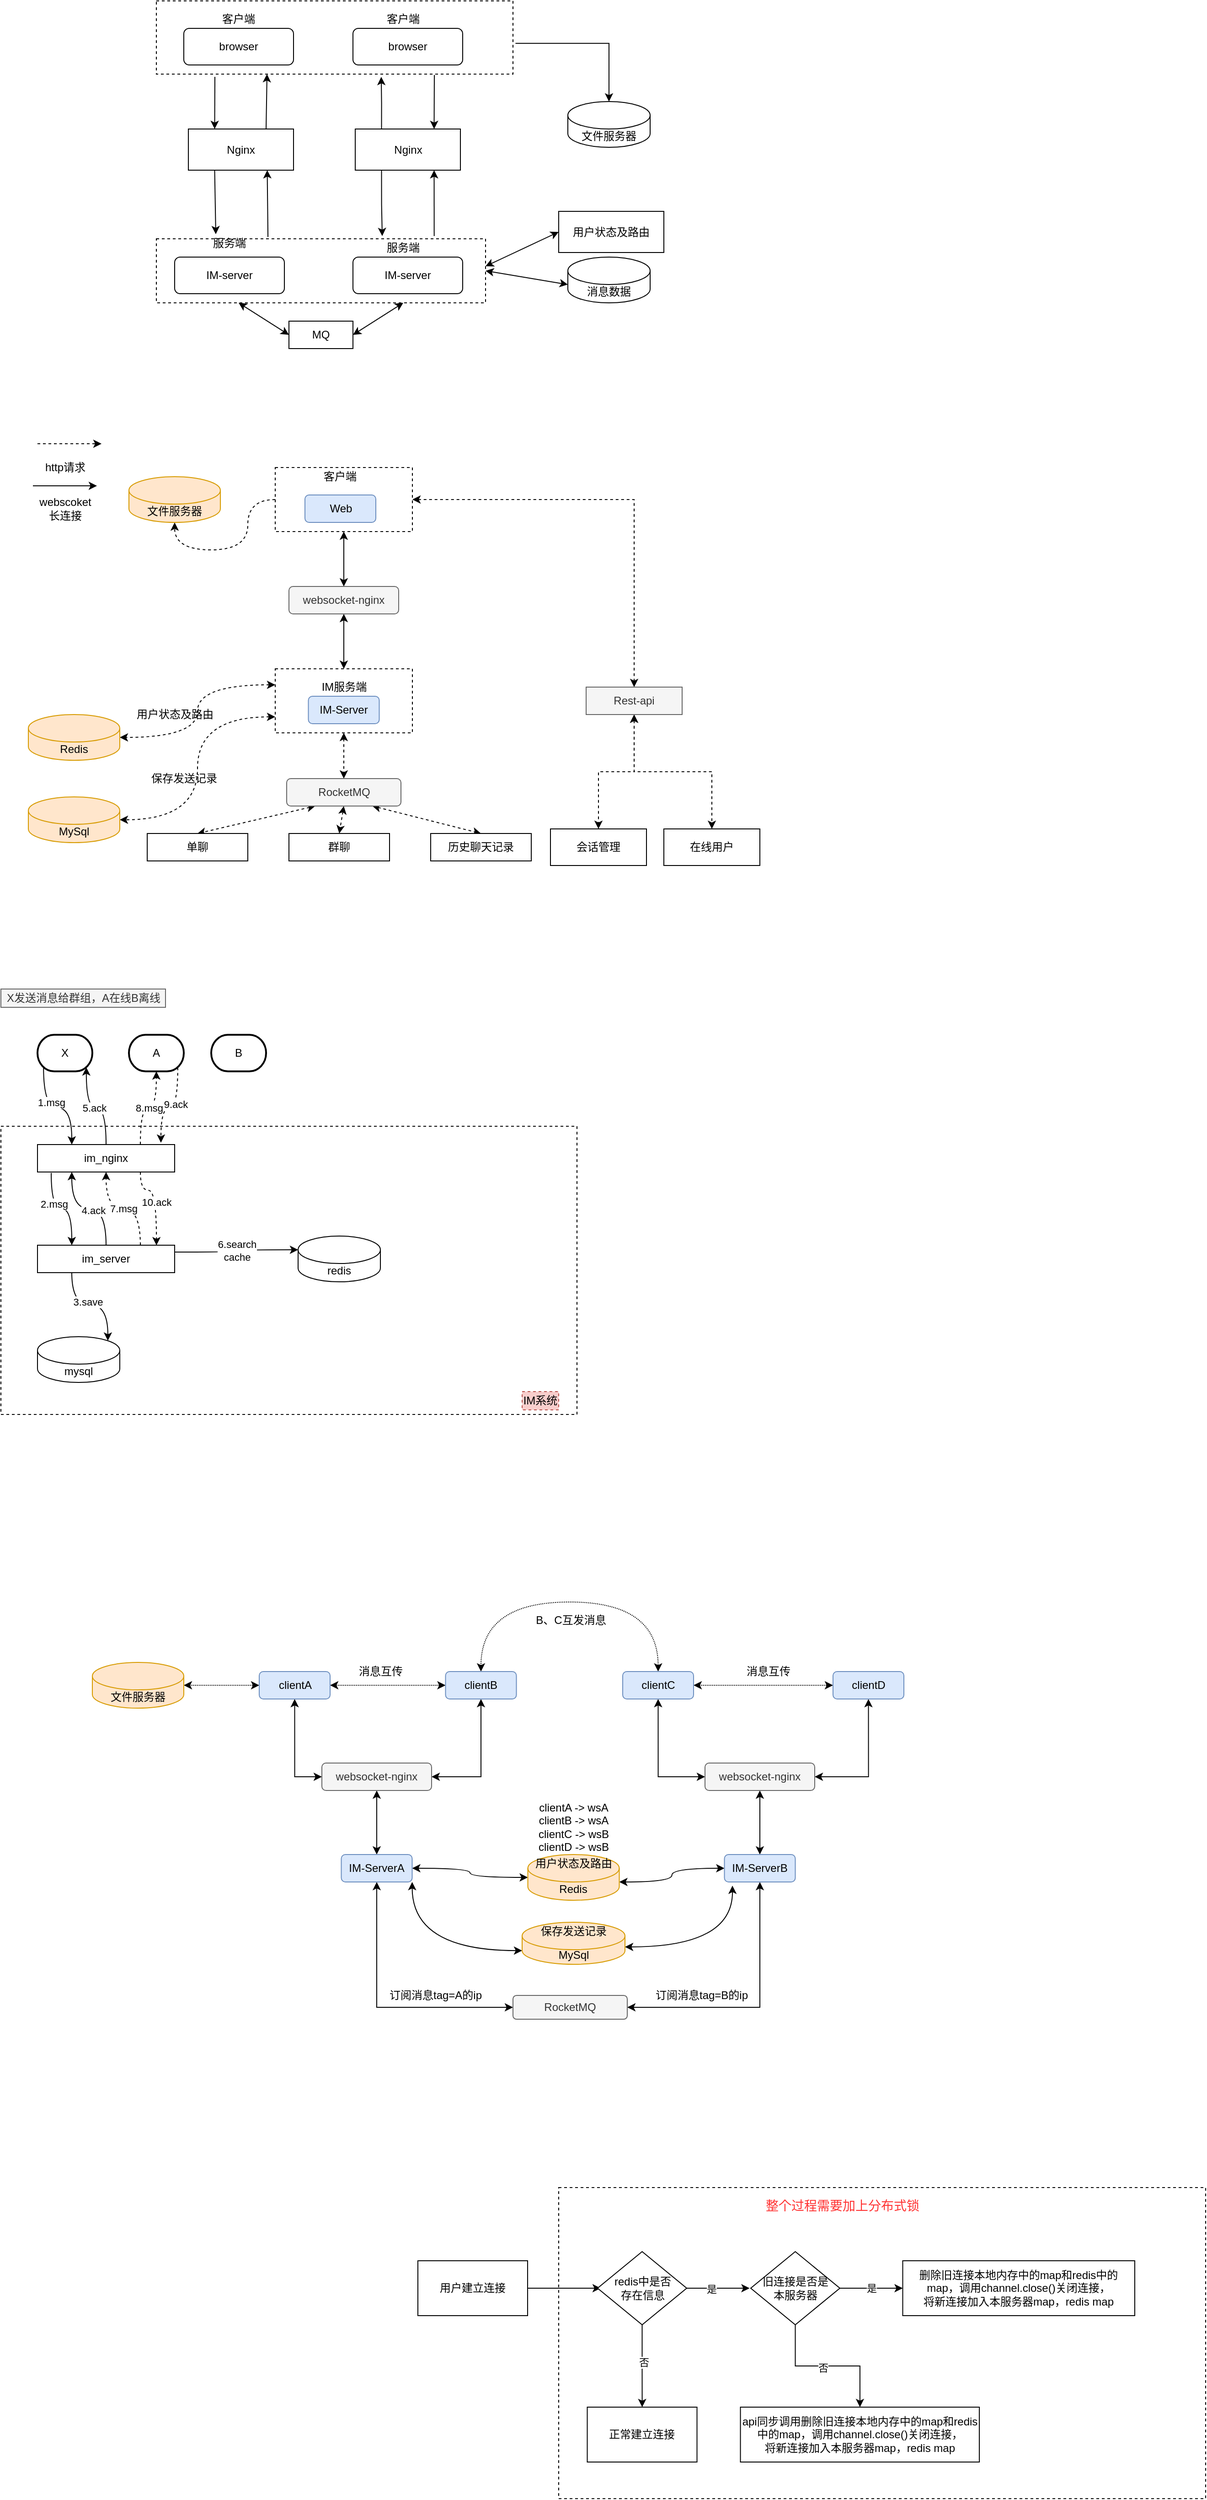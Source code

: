 <mxfile version="14.6.6" type="github">
  <diagram id="SVf9QePH6oFxNEaRzbm1" name="Page-1">
    <mxGraphModel dx="1657" dy="684" grid="1" gridSize="10" guides="1" tooltips="1" connect="1" arrows="1" fold="1" page="1" pageScale="1" pageWidth="827" pageHeight="1169" math="0" shadow="0">
      <root>
        <mxCell id="0" />
        <mxCell id="1" parent="0" />
        <mxCell id="dD6wVHQtF_1R5ot11olk-26" value="" style="rounded=0;whiteSpace=wrap;html=1;dashed=1;" vertex="1" parent="1">
          <mxGeometry x="370" y="2490" width="707.5" height="340" as="geometry" />
        </mxCell>
        <mxCell id="jcN8uPHIU7ZFFMgg2lVI-137" value="" style="rounded=0;whiteSpace=wrap;html=1;strokeColor=#000000;strokeWidth=1;dashed=1;" parent="1" vertex="1">
          <mxGeometry x="-240" y="1330" width="630" height="315" as="geometry" />
        </mxCell>
        <mxCell id="jcN8uPHIU7ZFFMgg2lVI-88" style="edgeStyle=orthogonalEdgeStyle;rounded=0;orthogonalLoop=1;jettySize=auto;html=1;exitX=0;exitY=0.5;exitDx=0;exitDy=0;entryX=0.5;entryY=1;entryDx=0;entryDy=0;entryPerimeter=0;startArrow=none;startFill=0;strokeColor=#000000;curved=1;dashed=1;" parent="1" source="jcN8uPHIU7ZFFMgg2lVI-80" target="jcN8uPHIU7ZFFMgg2lVI-78" edge="1">
          <mxGeometry relative="1" as="geometry" />
        </mxCell>
        <mxCell id="jcN8uPHIU7ZFFMgg2lVI-92" style="edgeStyle=none;rounded=0;orthogonalLoop=1;jettySize=auto;html=1;exitX=0.5;exitY=1;exitDx=0;exitDy=0;entryX=0.5;entryY=0;entryDx=0;entryDy=0;startArrow=classic;startFill=1;strokeColor=#000000;" parent="1" source="jcN8uPHIU7ZFFMgg2lVI-80" target="jcN8uPHIU7ZFFMgg2lVI-82" edge="1">
          <mxGeometry relative="1" as="geometry" />
        </mxCell>
        <mxCell id="jcN8uPHIU7ZFFMgg2lVI-107" style="edgeStyle=orthogonalEdgeStyle;rounded=0;orthogonalLoop=1;jettySize=auto;html=1;exitX=1;exitY=0.5;exitDx=0;exitDy=0;entryX=0.5;entryY=0;entryDx=0;entryDy=0;startArrow=classic;startFill=1;strokeColor=#000000;dashed=1;" parent="1" source="jcN8uPHIU7ZFFMgg2lVI-80" target="jcN8uPHIU7ZFFMgg2lVI-104" edge="1">
          <mxGeometry relative="1" as="geometry" />
        </mxCell>
        <mxCell id="jcN8uPHIU7ZFFMgg2lVI-80" value="" style="rounded=0;whiteSpace=wrap;html=1;strokeColor=#000000;strokeWidth=1;dashed=1;" parent="1" vertex="1">
          <mxGeometry x="60" y="610" width="150" height="70" as="geometry" />
        </mxCell>
        <mxCell id="jcN8uPHIU7ZFFMgg2lVI-66" style="edgeStyle=none;rounded=0;orthogonalLoop=1;jettySize=auto;html=1;entryX=0.25;entryY=0;entryDx=0;entryDy=0;startArrow=none;startFill=0;strokeColor=#000000;" parent="1" target="jcN8uPHIU7ZFFMgg2lVI-31" edge="1">
          <mxGeometry relative="1" as="geometry">
            <mxPoint x="-6" y="183" as="sourcePoint" />
          </mxGeometry>
        </mxCell>
        <mxCell id="jcN8uPHIU7ZFFMgg2lVI-26" value="" style="rounded=0;whiteSpace=wrap;html=1;strokeWidth=1;dashed=1;align=center;" parent="1" vertex="1">
          <mxGeometry x="-70" y="100" width="390" height="80" as="geometry" />
        </mxCell>
        <mxCell id="GDeIz0hFqOaDHLAl8PQt-1" value="文件服务器" style="shape=cylinder3;whiteSpace=wrap;html=1;boundedLbl=1;backgroundOutline=1;size=15;" parent="1" vertex="1">
          <mxGeometry x="380" y="210" width="90" height="50" as="geometry" />
        </mxCell>
        <mxCell id="jcN8uPHIU7ZFFMgg2lVI-22" style="edgeStyle=orthogonalEdgeStyle;rounded=0;orthogonalLoop=1;jettySize=auto;html=1;entryX=0.5;entryY=0;entryDx=0;entryDy=0;entryPerimeter=0;strokeColor=#000000;exitX=1.007;exitY=0.58;exitDx=0;exitDy=0;exitPerimeter=0;" parent="1" source="jcN8uPHIU7ZFFMgg2lVI-26" target="GDeIz0hFqOaDHLAl8PQt-1" edge="1">
          <mxGeometry relative="1" as="geometry">
            <mxPoint x="330" y="140" as="sourcePoint" />
          </mxGeometry>
        </mxCell>
        <mxCell id="jcN8uPHIU7ZFFMgg2lVI-5" value="browser" style="rounded=1;whiteSpace=wrap;html=1;strokeColor=#000000;strokeWidth=1;" parent="1" vertex="1">
          <mxGeometry x="145" y="130" width="120" height="40" as="geometry" />
        </mxCell>
        <mxCell id="jcN8uPHIU7ZFFMgg2lVI-6" value="客户端" style="text;html=1;strokeColor=none;fillColor=none;align=center;verticalAlign=middle;whiteSpace=wrap;rounded=0;dashed=1;" parent="1" vertex="1">
          <mxGeometry x="180" y="110" width="40" height="20" as="geometry" />
        </mxCell>
        <mxCell id="jcN8uPHIU7ZFFMgg2lVI-12" style="edgeStyle=orthogonalEdgeStyle;rounded=0;orthogonalLoop=1;jettySize=auto;html=1;exitX=0.25;exitY=0;exitDx=0;exitDy=0;entryX=0.329;entryY=1.038;entryDx=0;entryDy=0;entryPerimeter=0;" parent="1" source="jcN8uPHIU7ZFFMgg2lVI-7" edge="1">
          <mxGeometry relative="1" as="geometry">
            <mxPoint x="175.93" y="183.04" as="targetPoint" />
          </mxGeometry>
        </mxCell>
        <mxCell id="jcN8uPHIU7ZFFMgg2lVI-17" style="edgeStyle=orthogonalEdgeStyle;rounded=0;orthogonalLoop=1;jettySize=auto;html=1;exitX=0.25;exitY=1;exitDx=0;exitDy=0;strokeColor=#000000;entryX=0.117;entryY=-0.15;entryDx=0;entryDy=0;entryPerimeter=0;" parent="1" source="jcN8uPHIU7ZFFMgg2lVI-7" target="jcN8uPHIU7ZFFMgg2lVI-19" edge="1">
          <mxGeometry relative="1" as="geometry">
            <mxPoint x="176" y="350" as="targetPoint" />
          </mxGeometry>
        </mxCell>
        <mxCell id="jcN8uPHIU7ZFFMgg2lVI-7" value="Nginx" style="rounded=0;whiteSpace=wrap;html=1;strokeColor=#000000;strokeWidth=1;" parent="1" vertex="1">
          <mxGeometry x="147.5" y="240" width="115" height="45" as="geometry" />
        </mxCell>
        <mxCell id="jcN8uPHIU7ZFFMgg2lVI-16" value="" style="endArrow=classic;html=1;strokeColor=#000000;entryX=0.75;entryY=0;entryDx=0;entryDy=0;" parent="1" target="jcN8uPHIU7ZFFMgg2lVI-7" edge="1">
          <mxGeometry width="50" height="50" relative="1" as="geometry">
            <mxPoint x="234" y="181" as="sourcePoint" />
            <mxPoint x="360" y="290" as="targetPoint" />
          </mxGeometry>
        </mxCell>
        <mxCell id="jcN8uPHIU7ZFFMgg2lVI-73" style="rounded=0;orthogonalLoop=1;jettySize=auto;html=1;exitX=0.25;exitY=1;exitDx=0;exitDy=0;entryX=0;entryY=0.5;entryDx=0;entryDy=0;startArrow=classic;startFill=1;strokeColor=#000000;" parent="1" source="jcN8uPHIU7ZFFMgg2lVI-18" target="jcN8uPHIU7ZFFMgg2lVI-70" edge="1">
          <mxGeometry relative="1" as="geometry" />
        </mxCell>
        <mxCell id="jcN8uPHIU7ZFFMgg2lVI-18" value="" style="rounded=0;whiteSpace=wrap;html=1;strokeWidth=1;dashed=1;align=center;" parent="1" vertex="1">
          <mxGeometry x="-70" y="360" width="360" height="70" as="geometry" />
        </mxCell>
        <mxCell id="jcN8uPHIU7ZFFMgg2lVI-19" value="服务端" style="text;html=1;strokeColor=none;fillColor=none;align=center;verticalAlign=middle;whiteSpace=wrap;rounded=0;" parent="1" vertex="1">
          <mxGeometry x="170" y="360" width="60" height="20" as="geometry" />
        </mxCell>
        <mxCell id="jcN8uPHIU7ZFFMgg2lVI-20" value="" style="endArrow=classic;html=1;strokeColor=#000000;entryX=0.75;entryY=1;entryDx=0;entryDy=0;exitX=0.844;exitY=-0.043;exitDx=0;exitDy=0;exitPerimeter=0;" parent="1" source="jcN8uPHIU7ZFFMgg2lVI-18" target="jcN8uPHIU7ZFFMgg2lVI-7" edge="1">
          <mxGeometry width="50" height="50" relative="1" as="geometry">
            <mxPoint x="234" y="350" as="sourcePoint" />
            <mxPoint x="360" y="360" as="targetPoint" />
          </mxGeometry>
        </mxCell>
        <mxCell id="jcN8uPHIU7ZFFMgg2lVI-21" value="IM-server" style="rounded=1;whiteSpace=wrap;html=1;strokeColor=#000000;strokeWidth=1;" parent="1" vertex="1">
          <mxGeometry x="145" y="380" width="120" height="40" as="geometry" />
        </mxCell>
        <mxCell id="jcN8uPHIU7ZFFMgg2lVI-24" value="消息数据" style="shape=cylinder3;whiteSpace=wrap;html=1;boundedLbl=1;backgroundOutline=1;size=15;" parent="1" vertex="1">
          <mxGeometry x="380" y="380" width="90" height="50" as="geometry" />
        </mxCell>
        <mxCell id="jcN8uPHIU7ZFFMgg2lVI-25" value="" style="endArrow=classic;startArrow=classic;html=1;strokeColor=#000000;entryX=0;entryY=0;entryDx=0;entryDy=30;entryPerimeter=0;exitX=1;exitY=0.5;exitDx=0;exitDy=0;" parent="1" source="jcN8uPHIU7ZFFMgg2lVI-18" target="jcN8uPHIU7ZFFMgg2lVI-24" edge="1">
          <mxGeometry width="50" height="50" relative="1" as="geometry">
            <mxPoint x="310" y="460" as="sourcePoint" />
            <mxPoint x="360" y="410" as="targetPoint" />
          </mxGeometry>
        </mxCell>
        <mxCell id="jcN8uPHIU7ZFFMgg2lVI-27" value="browser" style="rounded=1;whiteSpace=wrap;html=1;strokeColor=#000000;strokeWidth=1;" parent="1" vertex="1">
          <mxGeometry x="-40" y="130" width="120" height="40" as="geometry" />
        </mxCell>
        <mxCell id="jcN8uPHIU7ZFFMgg2lVI-28" value="客户端" style="text;html=1;strokeColor=none;fillColor=none;align=center;verticalAlign=middle;whiteSpace=wrap;rounded=0;dashed=1;" parent="1" vertex="1">
          <mxGeometry y="110" width="40" height="20" as="geometry" />
        </mxCell>
        <mxCell id="jcN8uPHIU7ZFFMgg2lVI-68" style="edgeStyle=none;rounded=0;orthogonalLoop=1;jettySize=auto;html=1;exitX=0.25;exitY=1;exitDx=0;exitDy=0;entryX=0.25;entryY=0;entryDx=0;entryDy=0;startArrow=none;startFill=0;strokeColor=#000000;" parent="1" source="jcN8uPHIU7ZFFMgg2lVI-31" target="jcN8uPHIU7ZFFMgg2lVI-34" edge="1">
          <mxGeometry relative="1" as="geometry" />
        </mxCell>
        <mxCell id="jcN8uPHIU7ZFFMgg2lVI-31" value="Nginx" style="rounded=0;whiteSpace=wrap;html=1;strokeColor=#000000;strokeWidth=1;" parent="1" vertex="1">
          <mxGeometry x="-35" y="240" width="115" height="45" as="geometry" />
        </mxCell>
        <mxCell id="jcN8uPHIU7ZFFMgg2lVI-34" value="服务端" style="text;html=1;strokeColor=none;fillColor=none;align=center;verticalAlign=middle;whiteSpace=wrap;rounded=0;" parent="1" vertex="1">
          <mxGeometry x="-20" y="355" width="60" height="20" as="geometry" />
        </mxCell>
        <mxCell id="jcN8uPHIU7ZFFMgg2lVI-35" value="" style="endArrow=classic;html=1;strokeColor=#000000;entryX=0.75;entryY=1;entryDx=0;entryDy=0;exitX=0.339;exitY=-0.029;exitDx=0;exitDy=0;exitPerimeter=0;" parent="1" source="jcN8uPHIU7ZFFMgg2lVI-18" target="jcN8uPHIU7ZFFMgg2lVI-31" edge="1">
          <mxGeometry width="50" height="50" relative="1" as="geometry">
            <mxPoint x="51" y="350" as="sourcePoint" />
            <mxPoint x="110" y="360" as="targetPoint" />
          </mxGeometry>
        </mxCell>
        <mxCell id="jcN8uPHIU7ZFFMgg2lVI-36" value="IM-server" style="rounded=1;whiteSpace=wrap;html=1;strokeColor=#000000;strokeWidth=1;" parent="1" vertex="1">
          <mxGeometry x="-50" y="380" width="120" height="40" as="geometry" />
        </mxCell>
        <mxCell id="jcN8uPHIU7ZFFMgg2lVI-49" value="用户状态及路由" style="rounded=0;whiteSpace=wrap;html=1;strokeColor=#000000;strokeWidth=1;" parent="1" vertex="1">
          <mxGeometry x="370" y="330" width="115" height="45" as="geometry" />
        </mxCell>
        <mxCell id="jcN8uPHIU7ZFFMgg2lVI-50" value="" style="endArrow=classic;startArrow=classic;html=1;strokeColor=#000000;entryX=0;entryY=0.5;entryDx=0;entryDy=0;" parent="1" target="jcN8uPHIU7ZFFMgg2lVI-49" edge="1">
          <mxGeometry width="50" height="50" relative="1" as="geometry">
            <mxPoint x="290" y="390" as="sourcePoint" />
            <mxPoint x="360" y="350" as="targetPoint" />
          </mxGeometry>
        </mxCell>
        <mxCell id="jcN8uPHIU7ZFFMgg2lVI-65" value="" style="endArrow=classic;html=1;strokeColor=#000000;exitX=0.429;exitY=-0.012;exitDx=0;exitDy=0;exitPerimeter=0;" parent="1" edge="1">
          <mxGeometry width="50" height="50" relative="1" as="geometry">
            <mxPoint x="50.0" y="240.0" as="sourcePoint" />
            <mxPoint x="51" y="180" as="targetPoint" />
          </mxGeometry>
        </mxCell>
        <mxCell id="jcN8uPHIU7ZFFMgg2lVI-71" style="edgeStyle=none;rounded=0;orthogonalLoop=1;jettySize=auto;html=1;exitX=1;exitY=0.5;exitDx=0;exitDy=0;entryX=0.75;entryY=1;entryDx=0;entryDy=0;startArrow=classic;startFill=1;strokeColor=#000000;" parent="1" source="jcN8uPHIU7ZFFMgg2lVI-70" target="jcN8uPHIU7ZFFMgg2lVI-18" edge="1">
          <mxGeometry relative="1" as="geometry" />
        </mxCell>
        <mxCell id="jcN8uPHIU7ZFFMgg2lVI-70" value="MQ" style="rounded=0;whiteSpace=wrap;html=1;strokeColor=#000000;strokeWidth=1;" parent="1" vertex="1">
          <mxGeometry x="75" y="450" width="70" height="30" as="geometry" />
        </mxCell>
        <mxCell id="jcN8uPHIU7ZFFMgg2lVI-78" value="文件服务器" style="shape=cylinder3;whiteSpace=wrap;html=1;boundedLbl=1;backgroundOutline=1;size=15;strokeColor=#d79b00;strokeWidth=1;fillColor=#ffe6cc;" parent="1" vertex="1">
          <mxGeometry x="-100" y="620" width="100" height="50" as="geometry" />
        </mxCell>
        <mxCell id="jcN8uPHIU7ZFFMgg2lVI-79" value="Web" style="rounded=1;whiteSpace=wrap;html=1;strokeColor=#6c8ebf;strokeWidth=1;fillColor=#dae8fc;" parent="1" vertex="1">
          <mxGeometry x="92.5" y="640" width="77.5" height="30" as="geometry" />
        </mxCell>
        <mxCell id="jcN8uPHIU7ZFFMgg2lVI-81" value="客户端" style="text;html=1;strokeColor=none;fillColor=none;align=center;verticalAlign=middle;whiteSpace=wrap;rounded=0;" parent="1" vertex="1">
          <mxGeometry x="111" y="610" width="40" height="20" as="geometry" />
        </mxCell>
        <mxCell id="jcN8uPHIU7ZFFMgg2lVI-93" style="edgeStyle=none;rounded=0;orthogonalLoop=1;jettySize=auto;html=1;exitX=0.5;exitY=1;exitDx=0;exitDy=0;entryX=0.5;entryY=0;entryDx=0;entryDy=0;startArrow=classic;startFill=1;strokeColor=#000000;" parent="1" source="jcN8uPHIU7ZFFMgg2lVI-82" target="jcN8uPHIU7ZFFMgg2lVI-85" edge="1">
          <mxGeometry relative="1" as="geometry" />
        </mxCell>
        <mxCell id="jcN8uPHIU7ZFFMgg2lVI-82" value="websocket-nginx" style="rounded=1;whiteSpace=wrap;html=1;strokeColor=#666666;strokeWidth=1;fillColor=#f5f5f5;fontColor=#333333;" parent="1" vertex="1">
          <mxGeometry x="75" y="740" width="120" height="30" as="geometry" />
        </mxCell>
        <mxCell id="jcN8uPHIU7ZFFMgg2lVI-97" style="edgeStyle=none;rounded=0;orthogonalLoop=1;jettySize=auto;html=1;exitX=0.5;exitY=1;exitDx=0;exitDy=0;startArrow=classic;startFill=1;strokeColor=#000000;dashed=1;" parent="1" source="jcN8uPHIU7ZFFMgg2lVI-85" target="jcN8uPHIU7ZFFMgg2lVI-96" edge="1">
          <mxGeometry relative="1" as="geometry" />
        </mxCell>
        <mxCell id="jcN8uPHIU7ZFFMgg2lVI-117" style="edgeStyle=orthogonalEdgeStyle;rounded=0;orthogonalLoop=1;jettySize=auto;html=1;exitX=0;exitY=0.25;exitDx=0;exitDy=0;entryX=1;entryY=0.5;entryDx=0;entryDy=0;entryPerimeter=0;startArrow=classic;startFill=1;strokeColor=#000000;curved=1;dashed=1;" parent="1" source="jcN8uPHIU7ZFFMgg2lVI-85" target="jcN8uPHIU7ZFFMgg2lVI-116" edge="1">
          <mxGeometry relative="1" as="geometry" />
        </mxCell>
        <mxCell id="jcN8uPHIU7ZFFMgg2lVI-118" style="edgeStyle=orthogonalEdgeStyle;curved=1;rounded=0;orthogonalLoop=1;jettySize=auto;html=1;exitX=0;exitY=0.75;exitDx=0;exitDy=0;entryX=1;entryY=0.5;entryDx=0;entryDy=0;entryPerimeter=0;startArrow=classic;startFill=1;strokeColor=#000000;dashed=1;" parent="1" source="jcN8uPHIU7ZFFMgg2lVI-85" target="jcN8uPHIU7ZFFMgg2lVI-115" edge="1">
          <mxGeometry relative="1" as="geometry" />
        </mxCell>
        <mxCell id="jcN8uPHIU7ZFFMgg2lVI-85" value="" style="rounded=0;whiteSpace=wrap;html=1;strokeColor=#000000;strokeWidth=1;dashed=1;" parent="1" vertex="1">
          <mxGeometry x="60" y="830" width="150" height="70" as="geometry" />
        </mxCell>
        <mxCell id="jcN8uPHIU7ZFFMgg2lVI-94" value="IM-Server" style="rounded=1;whiteSpace=wrap;html=1;strokeColor=#6c8ebf;strokeWidth=1;fillColor=#dae8fc;" parent="1" vertex="1">
          <mxGeometry x="96.25" y="860" width="77.5" height="30" as="geometry" />
        </mxCell>
        <mxCell id="jcN8uPHIU7ZFFMgg2lVI-95" value="IM服务端" style="text;html=1;strokeColor=none;fillColor=none;align=center;verticalAlign=middle;whiteSpace=wrap;rounded=0;" parent="1" vertex="1">
          <mxGeometry x="107.5" y="840" width="55" height="20" as="geometry" />
        </mxCell>
        <mxCell id="jcN8uPHIU7ZFFMgg2lVI-101" style="edgeStyle=none;rounded=0;orthogonalLoop=1;jettySize=auto;html=1;exitX=0.25;exitY=1;exitDx=0;exitDy=0;entryX=0.5;entryY=0;entryDx=0;entryDy=0;startArrow=classic;startFill=1;strokeColor=#000000;dashed=1;" parent="1" source="jcN8uPHIU7ZFFMgg2lVI-96" target="jcN8uPHIU7ZFFMgg2lVI-98" edge="1">
          <mxGeometry relative="1" as="geometry" />
        </mxCell>
        <mxCell id="jcN8uPHIU7ZFFMgg2lVI-102" style="edgeStyle=none;rounded=0;orthogonalLoop=1;jettySize=auto;html=1;exitX=0.5;exitY=1;exitDx=0;exitDy=0;entryX=0.5;entryY=0;entryDx=0;entryDy=0;startArrow=classic;startFill=1;strokeColor=#000000;dashed=1;" parent="1" source="jcN8uPHIU7ZFFMgg2lVI-96" target="jcN8uPHIU7ZFFMgg2lVI-99" edge="1">
          <mxGeometry relative="1" as="geometry" />
        </mxCell>
        <mxCell id="jcN8uPHIU7ZFFMgg2lVI-103" style="edgeStyle=none;rounded=0;orthogonalLoop=1;jettySize=auto;html=1;exitX=0.75;exitY=1;exitDx=0;exitDy=0;entryX=0.5;entryY=0;entryDx=0;entryDy=0;startArrow=classic;startFill=1;strokeColor=#000000;dashed=1;" parent="1" source="jcN8uPHIU7ZFFMgg2lVI-96" target="jcN8uPHIU7ZFFMgg2lVI-100" edge="1">
          <mxGeometry relative="1" as="geometry" />
        </mxCell>
        <mxCell id="jcN8uPHIU7ZFFMgg2lVI-96" value="RocketMQ" style="rounded=1;whiteSpace=wrap;html=1;strokeColor=#666666;strokeWidth=1;fillColor=#f5f5f5;fontColor=#333333;" parent="1" vertex="1">
          <mxGeometry x="72.5" y="950" width="125" height="30" as="geometry" />
        </mxCell>
        <mxCell id="jcN8uPHIU7ZFFMgg2lVI-98" value="单聊" style="rounded=0;whiteSpace=wrap;html=1;strokeColor=#000000;strokeWidth=1;" parent="1" vertex="1">
          <mxGeometry x="-80" y="1010" width="110" height="30" as="geometry" />
        </mxCell>
        <mxCell id="jcN8uPHIU7ZFFMgg2lVI-99" value="群聊" style="rounded=0;whiteSpace=wrap;html=1;strokeColor=#000000;strokeWidth=1;" parent="1" vertex="1">
          <mxGeometry x="75" y="1010" width="110" height="30" as="geometry" />
        </mxCell>
        <mxCell id="jcN8uPHIU7ZFFMgg2lVI-100" value="历史聊天记录" style="rounded=0;whiteSpace=wrap;html=1;strokeColor=#000000;strokeWidth=1;" parent="1" vertex="1">
          <mxGeometry x="230" y="1010" width="110" height="30" as="geometry" />
        </mxCell>
        <mxCell id="jcN8uPHIU7ZFFMgg2lVI-111" style="edgeStyle=orthogonalEdgeStyle;rounded=0;orthogonalLoop=1;jettySize=auto;html=1;exitX=0.5;exitY=1;exitDx=0;exitDy=0;entryX=0.5;entryY=0;entryDx=0;entryDy=0;startArrow=classic;startFill=1;strokeColor=#000000;dashed=1;" parent="1" source="jcN8uPHIU7ZFFMgg2lVI-104" target="jcN8uPHIU7ZFFMgg2lVI-108" edge="1">
          <mxGeometry relative="1" as="geometry" />
        </mxCell>
        <mxCell id="jcN8uPHIU7ZFFMgg2lVI-113" style="edgeStyle=orthogonalEdgeStyle;rounded=0;orthogonalLoop=1;jettySize=auto;html=1;exitX=0.5;exitY=1;exitDx=0;exitDy=0;entryX=0.5;entryY=0;entryDx=0;entryDy=0;startArrow=classic;startFill=1;strokeColor=#000000;dashed=1;" parent="1" source="jcN8uPHIU7ZFFMgg2lVI-104" target="jcN8uPHIU7ZFFMgg2lVI-109" edge="1">
          <mxGeometry relative="1" as="geometry" />
        </mxCell>
        <mxCell id="jcN8uPHIU7ZFFMgg2lVI-104" value="Rest-api" style="rounded=0;whiteSpace=wrap;html=1;strokeColor=#666666;strokeWidth=1;fillColor=#f5f5f5;fontColor=#333333;" parent="1" vertex="1">
          <mxGeometry x="400" y="850" width="105" height="30" as="geometry" />
        </mxCell>
        <mxCell id="jcN8uPHIU7ZFFMgg2lVI-106" style="edgeStyle=none;rounded=0;orthogonalLoop=1;jettySize=auto;html=1;exitX=0;exitY=0;exitDx=0;exitDy=0;startArrow=classic;startFill=1;strokeColor=#000000;" parent="1" source="jcN8uPHIU7ZFFMgg2lVI-104" target="jcN8uPHIU7ZFFMgg2lVI-104" edge="1">
          <mxGeometry relative="1" as="geometry" />
        </mxCell>
        <mxCell id="jcN8uPHIU7ZFFMgg2lVI-108" value="在线用户" style="rounded=0;whiteSpace=wrap;html=1;strokeColor=#000000;strokeWidth=1;" parent="1" vertex="1">
          <mxGeometry x="485" y="1005" width="105" height="40" as="geometry" />
        </mxCell>
        <mxCell id="jcN8uPHIU7ZFFMgg2lVI-109" value="会话管理" style="rounded=0;whiteSpace=wrap;html=1;strokeColor=#000000;strokeWidth=1;" parent="1" vertex="1">
          <mxGeometry x="361" y="1005" width="105" height="40" as="geometry" />
        </mxCell>
        <mxCell id="jcN8uPHIU7ZFFMgg2lVI-115" value="MySql" style="shape=cylinder3;whiteSpace=wrap;html=1;boundedLbl=1;backgroundOutline=1;size=15;strokeColor=#d79b00;strokeWidth=1;fillColor=#ffe6cc;" parent="1" vertex="1">
          <mxGeometry x="-210" y="970" width="100" height="50" as="geometry" />
        </mxCell>
        <mxCell id="jcN8uPHIU7ZFFMgg2lVI-116" value="Redis" style="shape=cylinder3;whiteSpace=wrap;html=1;boundedLbl=1;backgroundOutline=1;size=15;strokeColor=#d79b00;strokeWidth=1;fillColor=#ffe6cc;" parent="1" vertex="1">
          <mxGeometry x="-210" y="880" width="100" height="50" as="geometry" />
        </mxCell>
        <mxCell id="jcN8uPHIU7ZFFMgg2lVI-119" value="用户状态及路由" style="text;html=1;align=center;verticalAlign=middle;resizable=0;points=[];autosize=1;" parent="1" vertex="1">
          <mxGeometry x="-100" y="870" width="100" height="20" as="geometry" />
        </mxCell>
        <mxCell id="jcN8uPHIU7ZFFMgg2lVI-120" value="保存发送记录" style="text;html=1;align=center;verticalAlign=middle;resizable=0;points=[];autosize=1;" parent="1" vertex="1">
          <mxGeometry x="-85" y="940" width="90" height="20" as="geometry" />
        </mxCell>
        <mxCell id="jcN8uPHIU7ZFFMgg2lVI-121" value="" style="endArrow=classic;html=1;strokeColor=#000000;" parent="1" edge="1">
          <mxGeometry width="50" height="50" relative="1" as="geometry">
            <mxPoint x="-205" y="630" as="sourcePoint" />
            <mxPoint x="-135" y="630" as="targetPoint" />
          </mxGeometry>
        </mxCell>
        <mxCell id="jcN8uPHIU7ZFFMgg2lVI-122" value="" style="endArrow=classic;html=1;dashed=1;strokeColor=#000000;" parent="1" edge="1">
          <mxGeometry width="50" height="50" relative="1" as="geometry">
            <mxPoint x="-200" y="584" as="sourcePoint" />
            <mxPoint x="-130" y="584" as="targetPoint" />
          </mxGeometry>
        </mxCell>
        <mxCell id="jcN8uPHIU7ZFFMgg2lVI-124" value="webscoket&lt;br&gt;长连接" style="text;html=1;align=center;verticalAlign=middle;resizable=0;points=[];autosize=1;" parent="1" vertex="1">
          <mxGeometry x="-205" y="640" width="70" height="30" as="geometry" />
        </mxCell>
        <mxCell id="jcN8uPHIU7ZFFMgg2lVI-125" value="http请求" style="text;html=1;align=center;verticalAlign=middle;resizable=0;points=[];autosize=1;" parent="1" vertex="1">
          <mxGeometry x="-200" y="600" width="60" height="20" as="geometry" />
        </mxCell>
        <mxCell id="jcN8uPHIU7ZFFMgg2lVI-135" style="edgeStyle=orthogonalEdgeStyle;curved=1;rounded=0;orthogonalLoop=1;jettySize=auto;html=1;exitX=0.11;exitY=0.89;exitDx=0;exitDy=0;exitPerimeter=0;entryX=0.25;entryY=0;entryDx=0;entryDy=0;startArrow=none;startFill=0;strokeColor=#000000;" parent="1" source="jcN8uPHIU7ZFFMgg2lVI-126" target="jcN8uPHIU7ZFFMgg2lVI-131" edge="1">
          <mxGeometry relative="1" as="geometry" />
        </mxCell>
        <mxCell id="jcN8uPHIU7ZFFMgg2lVI-136" value="1.msg" style="edgeLabel;html=1;align=center;verticalAlign=middle;resizable=0;points=[];" parent="jcN8uPHIU7ZFFMgg2lVI-135" vertex="1" connectable="0">
          <mxGeometry x="-0.084" y="6" relative="1" as="geometry">
            <mxPoint as="offset" />
          </mxGeometry>
        </mxCell>
        <mxCell id="jcN8uPHIU7ZFFMgg2lVI-126" value="X" style="strokeWidth=2;html=1;shape=mxgraph.flowchart.terminator;whiteSpace=wrap;" parent="1" vertex="1">
          <mxGeometry x="-200" y="1230" width="60" height="40" as="geometry" />
        </mxCell>
        <mxCell id="jcN8uPHIU7ZFFMgg2lVI-149" style="edgeStyle=orthogonalEdgeStyle;curved=1;rounded=0;orthogonalLoop=1;jettySize=auto;html=1;exitX=0.89;exitY=0.89;exitDx=0;exitDy=0;exitPerimeter=0;entryX=0.9;entryY=-0.067;entryDx=0;entryDy=0;entryPerimeter=0;dashed=1;startArrow=none;startFill=0;strokeColor=#000000;" parent="1" source="jcN8uPHIU7ZFFMgg2lVI-129" target="jcN8uPHIU7ZFFMgg2lVI-131" edge="1">
          <mxGeometry relative="1" as="geometry" />
        </mxCell>
        <mxCell id="jcN8uPHIU7ZFFMgg2lVI-150" value="9.ack" style="edgeLabel;html=1;align=center;verticalAlign=middle;resizable=0;points=[];" parent="jcN8uPHIU7ZFFMgg2lVI-149" vertex="1" connectable="0">
          <mxGeometry x="-0.198" y="-3" relative="1" as="geometry">
            <mxPoint as="offset" />
          </mxGeometry>
        </mxCell>
        <mxCell id="jcN8uPHIU7ZFFMgg2lVI-129" value="A" style="strokeWidth=2;html=1;shape=mxgraph.flowchart.terminator;whiteSpace=wrap;" parent="1" vertex="1">
          <mxGeometry x="-100" y="1230" width="60" height="40" as="geometry" />
        </mxCell>
        <mxCell id="jcN8uPHIU7ZFFMgg2lVI-130" value="B" style="strokeWidth=2;html=1;shape=mxgraph.flowchart.terminator;whiteSpace=wrap;" parent="1" vertex="1">
          <mxGeometry x="-10" y="1230" width="60" height="40" as="geometry" />
        </mxCell>
        <mxCell id="jcN8uPHIU7ZFFMgg2lVI-138" style="edgeStyle=orthogonalEdgeStyle;curved=1;rounded=0;orthogonalLoop=1;jettySize=auto;html=1;exitX=0.1;exitY=1.033;exitDx=0;exitDy=0;entryX=0.25;entryY=0;entryDx=0;entryDy=0;startArrow=none;startFill=0;strokeColor=#000000;exitPerimeter=0;" parent="1" source="jcN8uPHIU7ZFFMgg2lVI-131" target="jcN8uPHIU7ZFFMgg2lVI-132" edge="1">
          <mxGeometry relative="1" as="geometry" />
        </mxCell>
        <mxCell id="jcN8uPHIU7ZFFMgg2lVI-139" value="2.msg" style="edgeLabel;html=1;align=center;verticalAlign=middle;resizable=0;points=[];" parent="jcN8uPHIU7ZFFMgg2lVI-138" vertex="1" connectable="0">
          <mxGeometry x="-0.33" y="3" relative="1" as="geometry">
            <mxPoint as="offset" />
          </mxGeometry>
        </mxCell>
        <mxCell id="jcN8uPHIU7ZFFMgg2lVI-144" value="5.ack" style="edgeStyle=orthogonalEdgeStyle;curved=1;rounded=0;orthogonalLoop=1;jettySize=auto;html=1;exitX=0.5;exitY=0;exitDx=0;exitDy=0;entryX=0.89;entryY=0.89;entryDx=0;entryDy=0;entryPerimeter=0;startArrow=none;startFill=0;strokeColor=#000000;" parent="1" source="jcN8uPHIU7ZFFMgg2lVI-131" target="jcN8uPHIU7ZFFMgg2lVI-126" edge="1">
          <mxGeometry relative="1" as="geometry" />
        </mxCell>
        <mxCell id="jcN8uPHIU7ZFFMgg2lVI-148" value="8.msg" style="edgeStyle=orthogonalEdgeStyle;curved=1;rounded=0;orthogonalLoop=1;jettySize=auto;html=1;exitX=0.75;exitY=0;exitDx=0;exitDy=0;entryX=0.5;entryY=1;entryDx=0;entryDy=0;entryPerimeter=0;dashed=1;startArrow=none;startFill=0;strokeColor=#000000;" parent="1" source="jcN8uPHIU7ZFFMgg2lVI-131" target="jcN8uPHIU7ZFFMgg2lVI-129" edge="1">
          <mxGeometry relative="1" as="geometry">
            <Array as="points">
              <mxPoint x="-87" y="1310" />
              <mxPoint x="-70" y="1310" />
            </Array>
          </mxGeometry>
        </mxCell>
        <mxCell id="jcN8uPHIU7ZFFMgg2lVI-151" style="edgeStyle=orthogonalEdgeStyle;curved=1;rounded=0;orthogonalLoop=1;jettySize=auto;html=1;exitX=0.75;exitY=1;exitDx=0;exitDy=0;entryX=0.27;entryY=0.413;entryDx=0;entryDy=0;entryPerimeter=0;dashed=1;startArrow=none;startFill=0;strokeColor=#000000;" parent="1" source="jcN8uPHIU7ZFFMgg2lVI-131" target="jcN8uPHIU7ZFFMgg2lVI-137" edge="1">
          <mxGeometry relative="1" as="geometry" />
        </mxCell>
        <mxCell id="jcN8uPHIU7ZFFMgg2lVI-152" value="10.ack" style="edgeLabel;html=1;align=center;verticalAlign=middle;resizable=0;points=[];" parent="jcN8uPHIU7ZFFMgg2lVI-151" vertex="1" connectable="0">
          <mxGeometry x="0.036" relative="1" as="geometry">
            <mxPoint as="offset" />
          </mxGeometry>
        </mxCell>
        <mxCell id="jcN8uPHIU7ZFFMgg2lVI-131" value="im_nginx" style="rounded=0;whiteSpace=wrap;html=1;strokeColor=#000000;strokeWidth=1;" parent="1" vertex="1">
          <mxGeometry x="-200" y="1350" width="150" height="30" as="geometry" />
        </mxCell>
        <mxCell id="jcN8uPHIU7ZFFMgg2lVI-140" style="edgeStyle=orthogonalEdgeStyle;curved=1;rounded=0;orthogonalLoop=1;jettySize=auto;html=1;exitX=0.25;exitY=1;exitDx=0;exitDy=0;entryX=0.855;entryY=0;entryDx=0;entryDy=4.35;entryPerimeter=0;startArrow=none;startFill=0;strokeColor=#000000;" parent="1" source="jcN8uPHIU7ZFFMgg2lVI-132" target="jcN8uPHIU7ZFFMgg2lVI-134" edge="1">
          <mxGeometry relative="1" as="geometry" />
        </mxCell>
        <mxCell id="jcN8uPHIU7ZFFMgg2lVI-141" value="3.save" style="edgeLabel;html=1;align=center;verticalAlign=middle;resizable=0;points=[];" parent="jcN8uPHIU7ZFFMgg2lVI-140" vertex="1" connectable="0">
          <mxGeometry x="-0.078" y="3" relative="1" as="geometry">
            <mxPoint as="offset" />
          </mxGeometry>
        </mxCell>
        <mxCell id="jcN8uPHIU7ZFFMgg2lVI-142" style="edgeStyle=orthogonalEdgeStyle;curved=1;rounded=0;orthogonalLoop=1;jettySize=auto;html=1;exitX=0.5;exitY=0;exitDx=0;exitDy=0;entryX=0.25;entryY=1;entryDx=0;entryDy=0;startArrow=none;startFill=0;strokeColor=#000000;" parent="1" source="jcN8uPHIU7ZFFMgg2lVI-132" target="jcN8uPHIU7ZFFMgg2lVI-131" edge="1">
          <mxGeometry relative="1" as="geometry" />
        </mxCell>
        <mxCell id="jcN8uPHIU7ZFFMgg2lVI-143" value="4.ack" style="edgeLabel;html=1;align=center;verticalAlign=middle;resizable=0;points=[];" parent="jcN8uPHIU7ZFFMgg2lVI-142" vertex="1" connectable="0">
          <mxGeometry x="-0.081" y="2" relative="1" as="geometry">
            <mxPoint as="offset" />
          </mxGeometry>
        </mxCell>
        <mxCell id="jcN8uPHIU7ZFFMgg2lVI-145" value="6.search&lt;br&gt;cache" style="edgeStyle=orthogonalEdgeStyle;curved=1;rounded=0;orthogonalLoop=1;jettySize=auto;html=1;exitX=1;exitY=0.25;exitDx=0;exitDy=0;entryX=0;entryY=0;entryDx=0;entryDy=15;entryPerimeter=0;startArrow=none;startFill=0;strokeColor=#000000;" parent="1" source="jcN8uPHIU7ZFFMgg2lVI-132" target="jcN8uPHIU7ZFFMgg2lVI-133" edge="1">
          <mxGeometry relative="1" as="geometry" />
        </mxCell>
        <mxCell id="jcN8uPHIU7ZFFMgg2lVI-147" value="7.msg" style="edgeStyle=orthogonalEdgeStyle;curved=1;rounded=0;orthogonalLoop=1;jettySize=auto;html=1;exitX=0.75;exitY=0;exitDx=0;exitDy=0;entryX=0.5;entryY=1;entryDx=0;entryDy=0;startArrow=none;startFill=0;strokeColor=#000000;dashed=1;" parent="1" source="jcN8uPHIU7ZFFMgg2lVI-132" target="jcN8uPHIU7ZFFMgg2lVI-131" edge="1">
          <mxGeometry relative="1" as="geometry">
            <Array as="points">
              <mxPoint x="-87" y="1420" />
              <mxPoint x="-125" y="1420" />
            </Array>
          </mxGeometry>
        </mxCell>
        <mxCell id="jcN8uPHIU7ZFFMgg2lVI-132" value="im_server" style="rounded=0;whiteSpace=wrap;html=1;strokeColor=#000000;strokeWidth=1;" parent="1" vertex="1">
          <mxGeometry x="-200" y="1460" width="150" height="30" as="geometry" />
        </mxCell>
        <mxCell id="jcN8uPHIU7ZFFMgg2lVI-133" value="redis" style="shape=cylinder3;whiteSpace=wrap;html=1;boundedLbl=1;backgroundOutline=1;size=15;strokeColor=#000000;strokeWidth=1;" parent="1" vertex="1">
          <mxGeometry x="85" y="1450" width="90" height="50" as="geometry" />
        </mxCell>
        <mxCell id="jcN8uPHIU7ZFFMgg2lVI-134" value="mysql" style="shape=cylinder3;whiteSpace=wrap;html=1;boundedLbl=1;backgroundOutline=1;size=15;strokeColor=#000000;strokeWidth=1;" parent="1" vertex="1">
          <mxGeometry x="-200" y="1560" width="90" height="50" as="geometry" />
        </mxCell>
        <mxCell id="jcN8uPHIU7ZFFMgg2lVI-153" value="IM系统" style="text;html=1;strokeColor=#b85450;fillColor=#f8cecc;align=center;verticalAlign=middle;whiteSpace=wrap;rounded=0;dashed=1;" parent="1" vertex="1">
          <mxGeometry x="330" y="1620" width="40" height="20" as="geometry" />
        </mxCell>
        <mxCell id="jcN8uPHIU7ZFFMgg2lVI-155" value="X发送消息给群组，A在线B离线" style="text;html=1;align=center;verticalAlign=middle;resizable=0;points=[];autosize=1;fillColor=#f5f5f5;strokeColor=#666666;fontColor=#333333;" parent="1" vertex="1">
          <mxGeometry x="-240" y="1180" width="180" height="20" as="geometry" />
        </mxCell>
        <mxCell id="SJURUtMr13UPG1em4Rqm-59" style="edgeStyle=orthogonalEdgeStyle;curved=1;rounded=0;orthogonalLoop=1;jettySize=auto;html=1;exitX=1;exitY=0.5;exitDx=0;exitDy=0;exitPerimeter=0;entryX=0;entryY=0.5;entryDx=0;entryDy=0;dashed=1;dashPattern=1 1;startArrow=classic;startFill=1;" parent="1" source="SJURUtMr13UPG1em4Rqm-6" target="SJURUtMr13UPG1em4Rqm-7" edge="1">
          <mxGeometry relative="1" as="geometry" />
        </mxCell>
        <mxCell id="SJURUtMr13UPG1em4Rqm-6" value="文件服务器" style="shape=cylinder3;whiteSpace=wrap;html=1;boundedLbl=1;backgroundOutline=1;size=15;strokeColor=#d79b00;strokeWidth=1;fillColor=#ffe6cc;" parent="1" vertex="1">
          <mxGeometry x="-140" y="1916" width="100" height="50" as="geometry" />
        </mxCell>
        <mxCell id="SJURUtMr13UPG1em4Rqm-44" style="edgeStyle=orthogonalEdgeStyle;rounded=0;orthogonalLoop=1;jettySize=auto;html=1;exitX=0.5;exitY=1;exitDx=0;exitDy=0;entryX=0;entryY=0.5;entryDx=0;entryDy=0;startArrow=classic;startFill=1;" parent="1" source="SJURUtMr13UPG1em4Rqm-7" target="SJURUtMr13UPG1em4Rqm-10" edge="1">
          <mxGeometry relative="1" as="geometry" />
        </mxCell>
        <mxCell id="SJURUtMr13UPG1em4Rqm-48" style="edgeStyle=orthogonalEdgeStyle;rounded=0;orthogonalLoop=1;jettySize=auto;html=1;exitX=1;exitY=0.5;exitDx=0;exitDy=0;entryX=0;entryY=0.5;entryDx=0;entryDy=0;startArrow=classic;startFill=1;dashed=1;dashPattern=1 1;" parent="1" source="SJURUtMr13UPG1em4Rqm-7" target="SJURUtMr13UPG1em4Rqm-38" edge="1">
          <mxGeometry relative="1" as="geometry" />
        </mxCell>
        <mxCell id="SJURUtMr13UPG1em4Rqm-7" value="clientA" style="rounded=1;whiteSpace=wrap;html=1;strokeColor=#6c8ebf;strokeWidth=1;fillColor=#dae8fc;" parent="1" vertex="1">
          <mxGeometry x="42.5" y="1926" width="77.5" height="30" as="geometry" />
        </mxCell>
        <mxCell id="SJURUtMr13UPG1em4Rqm-45" style="edgeStyle=orthogonalEdgeStyle;rounded=0;orthogonalLoop=1;jettySize=auto;html=1;exitX=1;exitY=0.5;exitDx=0;exitDy=0;entryX=0.5;entryY=1;entryDx=0;entryDy=0;startArrow=classic;startFill=1;" parent="1" source="SJURUtMr13UPG1em4Rqm-10" target="SJURUtMr13UPG1em4Rqm-38" edge="1">
          <mxGeometry relative="1" as="geometry" />
        </mxCell>
        <mxCell id="SJURUtMr13UPG1em4Rqm-51" style="edgeStyle=orthogonalEdgeStyle;rounded=0;orthogonalLoop=1;jettySize=auto;html=1;exitX=0.5;exitY=1;exitDx=0;exitDy=0;entryX=0.5;entryY=0;entryDx=0;entryDy=0;startArrow=classic;startFill=1;" parent="1" source="SJURUtMr13UPG1em4Rqm-10" target="SJURUtMr13UPG1em4Rqm-15" edge="1">
          <mxGeometry relative="1" as="geometry" />
        </mxCell>
        <mxCell id="SJURUtMr13UPG1em4Rqm-10" value="websocket-nginx" style="rounded=1;whiteSpace=wrap;html=1;strokeColor=#666666;strokeWidth=1;fillColor=#f5f5f5;fontColor=#333333;" parent="1" vertex="1">
          <mxGeometry x="111" y="2026" width="120" height="30" as="geometry" />
        </mxCell>
        <mxCell id="SJURUtMr13UPG1em4Rqm-53" style="edgeStyle=orthogonalEdgeStyle;rounded=0;orthogonalLoop=1;jettySize=auto;html=1;exitX=0.5;exitY=1;exitDx=0;exitDy=0;entryX=0;entryY=0.5;entryDx=0;entryDy=0;startArrow=classic;startFill=1;" parent="1" source="SJURUtMr13UPG1em4Rqm-15" target="SJURUtMr13UPG1em4Rqm-20" edge="1">
          <mxGeometry relative="1" as="geometry" />
        </mxCell>
        <mxCell id="SJURUtMr13UPG1em4Rqm-55" style="edgeStyle=orthogonalEdgeStyle;curved=1;rounded=0;orthogonalLoop=1;jettySize=auto;html=1;exitX=1;exitY=0.5;exitDx=0;exitDy=0;startArrow=classic;startFill=1;" parent="1" source="SJURUtMr13UPG1em4Rqm-15" target="SJURUtMr13UPG1em4Rqm-31" edge="1">
          <mxGeometry relative="1" as="geometry" />
        </mxCell>
        <mxCell id="SJURUtMr13UPG1em4Rqm-57" style="edgeStyle=orthogonalEdgeStyle;curved=1;rounded=0;orthogonalLoop=1;jettySize=auto;html=1;exitX=1;exitY=1;exitDx=0;exitDy=0;entryX=0;entryY=1;entryDx=0;entryDy=-15;entryPerimeter=0;startArrow=classic;startFill=1;" parent="1" source="SJURUtMr13UPG1em4Rqm-15" target="SJURUtMr13UPG1em4Rqm-30" edge="1">
          <mxGeometry relative="1" as="geometry" />
        </mxCell>
        <mxCell id="SJURUtMr13UPG1em4Rqm-15" value="IM-ServerA" style="rounded=1;whiteSpace=wrap;html=1;strokeColor=#6c8ebf;strokeWidth=1;fillColor=#dae8fc;" parent="1" vertex="1">
          <mxGeometry x="132.25" y="2126" width="77.5" height="30" as="geometry" />
        </mxCell>
        <mxCell id="SJURUtMr13UPG1em4Rqm-54" style="edgeStyle=orthogonalEdgeStyle;rounded=0;orthogonalLoop=1;jettySize=auto;html=1;exitX=1;exitY=0.5;exitDx=0;exitDy=0;entryX=0.5;entryY=1;entryDx=0;entryDy=0;startArrow=classic;startFill=1;" parent="1" source="SJURUtMr13UPG1em4Rqm-20" target="SJURUtMr13UPG1em4Rqm-43" edge="1">
          <mxGeometry relative="1" as="geometry" />
        </mxCell>
        <mxCell id="SJURUtMr13UPG1em4Rqm-20" value="RocketMQ" style="rounded=1;whiteSpace=wrap;html=1;strokeColor=#666666;strokeWidth=1;fillColor=#f5f5f5;fontColor=#333333;" parent="1" vertex="1">
          <mxGeometry x="320" y="2280" width="125" height="26" as="geometry" />
        </mxCell>
        <mxCell id="SJURUtMr13UPG1em4Rqm-27" style="edgeStyle=none;rounded=0;orthogonalLoop=1;jettySize=auto;html=1;exitX=0;exitY=0;exitDx=0;exitDy=0;startArrow=classic;startFill=1;strokeColor=#000000;" parent="1" edge="1">
          <mxGeometry relative="1" as="geometry">
            <mxPoint x="350" y="2136" as="sourcePoint" />
            <mxPoint x="350" y="2136" as="targetPoint" />
          </mxGeometry>
        </mxCell>
        <mxCell id="SJURUtMr13UPG1em4Rqm-58" style="edgeStyle=orthogonalEdgeStyle;curved=1;rounded=0;orthogonalLoop=1;jettySize=auto;html=1;exitX=1;exitY=0;exitDx=0;exitDy=27;exitPerimeter=0;startArrow=classic;startFill=1;" parent="1" source="SJURUtMr13UPG1em4Rqm-30" edge="1">
          <mxGeometry relative="1" as="geometry">
            <mxPoint x="560" y="2160" as="targetPoint" />
          </mxGeometry>
        </mxCell>
        <mxCell id="SJURUtMr13UPG1em4Rqm-30" value="MySql" style="shape=cylinder3;whiteSpace=wrap;html=1;boundedLbl=1;backgroundOutline=1;size=15;strokeColor=#d79b00;strokeWidth=1;fillColor=#ffe6cc;" parent="1" vertex="1">
          <mxGeometry x="330" y="2200" width="112.5" height="46" as="geometry" />
        </mxCell>
        <mxCell id="SJURUtMr13UPG1em4Rqm-56" style="edgeStyle=orthogonalEdgeStyle;curved=1;rounded=0;orthogonalLoop=1;jettySize=auto;html=1;exitX=1;exitY=0;exitDx=0;exitDy=30;exitPerimeter=0;startArrow=classic;startFill=1;" parent="1" source="SJURUtMr13UPG1em4Rqm-31" target="SJURUtMr13UPG1em4Rqm-43" edge="1">
          <mxGeometry relative="1" as="geometry" />
        </mxCell>
        <mxCell id="SJURUtMr13UPG1em4Rqm-31" value="Redis" style="shape=cylinder3;whiteSpace=wrap;html=1;boundedLbl=1;backgroundOutline=1;size=15;strokeColor=#d79b00;strokeWidth=1;fillColor=#ffe6cc;" parent="1" vertex="1">
          <mxGeometry x="336.25" y="2126" width="100" height="50" as="geometry" />
        </mxCell>
        <mxCell id="SJURUtMr13UPG1em4Rqm-32" value="用户状态及路由" style="text;html=1;align=center;verticalAlign=middle;resizable=0;points=[];autosize=1;" parent="1" vertex="1">
          <mxGeometry x="336.25" y="2126" width="100" height="20" as="geometry" />
        </mxCell>
        <mxCell id="SJURUtMr13UPG1em4Rqm-33" value="保存发送记录" style="text;html=1;align=center;verticalAlign=middle;resizable=0;points=[];autosize=1;" parent="1" vertex="1">
          <mxGeometry x="341.25" y="2200" width="90" height="20" as="geometry" />
        </mxCell>
        <mxCell id="SJURUtMr13UPG1em4Rqm-49" style="edgeStyle=orthogonalEdgeStyle;rounded=0;orthogonalLoop=1;jettySize=auto;html=1;exitX=0.5;exitY=0;exitDx=0;exitDy=0;entryX=0.5;entryY=0;entryDx=0;entryDy=0;startArrow=classic;startFill=1;curved=1;dashed=1;dashPattern=1 1;" parent="1" source="SJURUtMr13UPG1em4Rqm-38" target="SJURUtMr13UPG1em4Rqm-39" edge="1">
          <mxGeometry relative="1" as="geometry">
            <Array as="points">
              <mxPoint x="285" y="1850" />
              <mxPoint x="479" y="1850" />
            </Array>
          </mxGeometry>
        </mxCell>
        <mxCell id="SJURUtMr13UPG1em4Rqm-38" value="clientB" style="rounded=1;whiteSpace=wrap;html=1;strokeColor=#6c8ebf;strokeWidth=1;fillColor=#dae8fc;" parent="1" vertex="1">
          <mxGeometry x="246.25" y="1926" width="77.5" height="30" as="geometry" />
        </mxCell>
        <mxCell id="SJURUtMr13UPG1em4Rqm-46" style="edgeStyle=orthogonalEdgeStyle;rounded=0;orthogonalLoop=1;jettySize=auto;html=1;exitX=0.5;exitY=1;exitDx=0;exitDy=0;startArrow=classic;startFill=1;entryX=0;entryY=0.5;entryDx=0;entryDy=0;" parent="1" source="SJURUtMr13UPG1em4Rqm-39" target="SJURUtMr13UPG1em4Rqm-41" edge="1">
          <mxGeometry relative="1" as="geometry">
            <mxPoint x="520" y="2050" as="targetPoint" />
          </mxGeometry>
        </mxCell>
        <mxCell id="SJURUtMr13UPG1em4Rqm-50" style="edgeStyle=orthogonalEdgeStyle;rounded=0;orthogonalLoop=1;jettySize=auto;html=1;exitX=1;exitY=0.5;exitDx=0;exitDy=0;entryX=0;entryY=0.5;entryDx=0;entryDy=0;startArrow=classic;startFill=1;dashed=1;dashPattern=1 1;" parent="1" source="SJURUtMr13UPG1em4Rqm-39" target="SJURUtMr13UPG1em4Rqm-40" edge="1">
          <mxGeometry relative="1" as="geometry" />
        </mxCell>
        <mxCell id="SJURUtMr13UPG1em4Rqm-39" value="clientC" style="rounded=1;whiteSpace=wrap;html=1;strokeColor=#6c8ebf;strokeWidth=1;fillColor=#dae8fc;" parent="1" vertex="1">
          <mxGeometry x="440" y="1926" width="77.5" height="30" as="geometry" />
        </mxCell>
        <mxCell id="SJURUtMr13UPG1em4Rqm-47" style="edgeStyle=orthogonalEdgeStyle;rounded=0;orthogonalLoop=1;jettySize=auto;html=1;exitX=0.5;exitY=1;exitDx=0;exitDy=0;entryX=1;entryY=0.5;entryDx=0;entryDy=0;startArrow=classic;startFill=1;" parent="1" source="SJURUtMr13UPG1em4Rqm-40" target="SJURUtMr13UPG1em4Rqm-41" edge="1">
          <mxGeometry relative="1" as="geometry" />
        </mxCell>
        <mxCell id="SJURUtMr13UPG1em4Rqm-40" value="clientD" style="rounded=1;whiteSpace=wrap;html=1;strokeColor=#6c8ebf;strokeWidth=1;fillColor=#dae8fc;" parent="1" vertex="1">
          <mxGeometry x="670" y="1926" width="77.5" height="30" as="geometry" />
        </mxCell>
        <mxCell id="SJURUtMr13UPG1em4Rqm-52" style="edgeStyle=orthogonalEdgeStyle;rounded=0;orthogonalLoop=1;jettySize=auto;html=1;exitX=0.5;exitY=1;exitDx=0;exitDy=0;entryX=0.5;entryY=0;entryDx=0;entryDy=0;startArrow=classic;startFill=1;" parent="1" source="SJURUtMr13UPG1em4Rqm-41" target="SJURUtMr13UPG1em4Rqm-43" edge="1">
          <mxGeometry relative="1" as="geometry" />
        </mxCell>
        <mxCell id="SJURUtMr13UPG1em4Rqm-41" value="websocket-nginx" style="rounded=1;whiteSpace=wrap;html=1;strokeColor=#666666;strokeWidth=1;fillColor=#f5f5f5;fontColor=#333333;" parent="1" vertex="1">
          <mxGeometry x="530" y="2026" width="120" height="30" as="geometry" />
        </mxCell>
        <mxCell id="SJURUtMr13UPG1em4Rqm-43" value="IM-ServerB" style="rounded=1;whiteSpace=wrap;html=1;strokeColor=#6c8ebf;strokeWidth=1;fillColor=#dae8fc;" parent="1" vertex="1">
          <mxGeometry x="551.25" y="2126" width="77.5" height="30" as="geometry" />
        </mxCell>
        <mxCell id="SJURUtMr13UPG1em4Rqm-60" value="消息互传" style="text;html=1;align=center;verticalAlign=middle;resizable=0;points=[];autosize=1;strokeColor=none;" parent="1" vertex="1">
          <mxGeometry x="145" y="1916" width="60" height="20" as="geometry" />
        </mxCell>
        <mxCell id="SJURUtMr13UPG1em4Rqm-61" value="消息互传" style="text;html=1;align=center;verticalAlign=middle;resizable=0;points=[];autosize=1;strokeColor=none;" parent="1" vertex="1">
          <mxGeometry x="568.75" y="1916" width="60" height="20" as="geometry" />
        </mxCell>
        <mxCell id="SJURUtMr13UPG1em4Rqm-62" value="B、C互发消息" style="text;html=1;align=center;verticalAlign=middle;resizable=0;points=[];autosize=1;strokeColor=none;" parent="1" vertex="1">
          <mxGeometry x="337.5" y="1860" width="90" height="20" as="geometry" />
        </mxCell>
        <mxCell id="SJURUtMr13UPG1em4Rqm-63" value="clientA -&amp;gt; wsA&lt;br&gt;clientB -&amp;gt; wsA&lt;br&gt;clientC -&amp;gt; wsB&lt;br&gt;clientD -&amp;gt; wsB" style="text;html=1;align=center;verticalAlign=middle;resizable=0;points=[];autosize=1;strokeColor=none;" parent="1" vertex="1">
          <mxGeometry x="341.25" y="2066" width="90" height="60" as="geometry" />
        </mxCell>
        <mxCell id="SJURUtMr13UPG1em4Rqm-64" value="订阅消息tag=A的ip" style="text;html=1;align=center;verticalAlign=middle;resizable=0;points=[];autosize=1;strokeColor=none;" parent="1" vertex="1">
          <mxGeometry x="175" y="2270" width="120" height="20" as="geometry" />
        </mxCell>
        <mxCell id="SJURUtMr13UPG1em4Rqm-65" value="订阅消息tag=B的ip" style="text;html=1;align=center;verticalAlign=middle;resizable=0;points=[];autosize=1;strokeColor=none;" parent="1" vertex="1">
          <mxGeometry x="466" y="2270" width="120" height="20" as="geometry" />
        </mxCell>
        <mxCell id="dD6wVHQtF_1R5ot11olk-9" value="" style="edgeStyle=orthogonalEdgeStyle;rounded=0;orthogonalLoop=1;jettySize=auto;html=1;" edge="1" parent="1" source="dD6wVHQtF_1R5ot11olk-5">
          <mxGeometry relative="1" as="geometry">
            <mxPoint x="416" y="2600" as="targetPoint" />
          </mxGeometry>
        </mxCell>
        <mxCell id="dD6wVHQtF_1R5ot11olk-5" value="用户建立连接" style="rounded=0;whiteSpace=wrap;html=1;" vertex="1" parent="1">
          <mxGeometry x="216" y="2570" width="120" height="60" as="geometry" />
        </mxCell>
        <mxCell id="dD6wVHQtF_1R5ot11olk-15" value="" style="edgeStyle=orthogonalEdgeStyle;rounded=0;orthogonalLoop=1;jettySize=auto;html=1;" edge="1" parent="1" source="dD6wVHQtF_1R5ot11olk-12">
          <mxGeometry relative="1" as="geometry">
            <mxPoint x="578.75" y="2600" as="targetPoint" />
          </mxGeometry>
        </mxCell>
        <mxCell id="dD6wVHQtF_1R5ot11olk-16" value="是" style="edgeLabel;html=1;align=center;verticalAlign=middle;resizable=0;points=[];" vertex="1" connectable="0" parent="dD6wVHQtF_1R5ot11olk-15">
          <mxGeometry x="-0.214" y="-1" relative="1" as="geometry">
            <mxPoint as="offset" />
          </mxGeometry>
        </mxCell>
        <mxCell id="dD6wVHQtF_1R5ot11olk-18" value="" style="edgeStyle=orthogonalEdgeStyle;rounded=0;orthogonalLoop=1;jettySize=auto;html=1;" edge="1" parent="1" source="dD6wVHQtF_1R5ot11olk-12" target="dD6wVHQtF_1R5ot11olk-17">
          <mxGeometry relative="1" as="geometry" />
        </mxCell>
        <mxCell id="dD6wVHQtF_1R5ot11olk-19" value="否" style="edgeLabel;html=1;align=center;verticalAlign=middle;resizable=0;points=[];" vertex="1" connectable="0" parent="dD6wVHQtF_1R5ot11olk-18">
          <mxGeometry x="-0.088" y="1" relative="1" as="geometry">
            <mxPoint as="offset" />
          </mxGeometry>
        </mxCell>
        <mxCell id="dD6wVHQtF_1R5ot11olk-12" value="redis中是否&lt;br&gt;存在信息" style="rhombus;whiteSpace=wrap;html=1;rounded=0;" vertex="1" parent="1">
          <mxGeometry x="412.5" y="2560" width="97.5" height="80" as="geometry" />
        </mxCell>
        <mxCell id="dD6wVHQtF_1R5ot11olk-17" value="正常建立连接" style="whiteSpace=wrap;html=1;rounded=0;" vertex="1" parent="1">
          <mxGeometry x="401.25" y="2730" width="120" height="60" as="geometry" />
        </mxCell>
        <mxCell id="dD6wVHQtF_1R5ot11olk-22" value="是" style="edgeStyle=orthogonalEdgeStyle;rounded=0;orthogonalLoop=1;jettySize=auto;html=1;" edge="1" parent="1" source="dD6wVHQtF_1R5ot11olk-20" target="dD6wVHQtF_1R5ot11olk-21">
          <mxGeometry relative="1" as="geometry" />
        </mxCell>
        <mxCell id="dD6wVHQtF_1R5ot11olk-24" value="" style="edgeStyle=orthogonalEdgeStyle;rounded=0;orthogonalLoop=1;jettySize=auto;html=1;" edge="1" parent="1" source="dD6wVHQtF_1R5ot11olk-20" target="dD6wVHQtF_1R5ot11olk-23">
          <mxGeometry relative="1" as="geometry" />
        </mxCell>
        <mxCell id="dD6wVHQtF_1R5ot11olk-25" value="否" style="edgeLabel;html=1;align=center;verticalAlign=middle;resizable=0;points=[];" vertex="1" connectable="0" parent="dD6wVHQtF_1R5ot11olk-24">
          <mxGeometry x="-0.066" y="-2" relative="1" as="geometry">
            <mxPoint as="offset" />
          </mxGeometry>
        </mxCell>
        <mxCell id="dD6wVHQtF_1R5ot11olk-20" value="旧连接是否是&lt;br&gt;本服务器" style="rhombus;whiteSpace=wrap;html=1;rounded=0;" vertex="1" parent="1">
          <mxGeometry x="580" y="2560" width="97.5" height="80" as="geometry" />
        </mxCell>
        <mxCell id="dD6wVHQtF_1R5ot11olk-21" value="&lt;span&gt;删除旧连接本地内存中的map和redis中的map，调用channel.close()关闭连接，&lt;br&gt;将新连接加入本服务器map，redis map&lt;br&gt;&lt;/span&gt;" style="whiteSpace=wrap;html=1;rounded=0;" vertex="1" parent="1">
          <mxGeometry x="746.25" y="2570" width="253.75" height="60" as="geometry" />
        </mxCell>
        <mxCell id="dD6wVHQtF_1R5ot11olk-23" value="api同步调用删除旧连接本地内存中的map和redis中的map，调用channel.close()关闭连接，&lt;br&gt;将新连接加入本服务器map，redis map" style="whiteSpace=wrap;html=1;rounded=0;" vertex="1" parent="1">
          <mxGeometry x="568.75" y="2730" width="261.25" height="60" as="geometry" />
        </mxCell>
        <mxCell id="dD6wVHQtF_1R5ot11olk-27" value="&lt;font color=&quot;#ff3333&quot; style=&quot;font-size: 14px&quot;&gt;整个过程需要加上分布式锁&lt;/font&gt;" style="text;html=1;align=center;verticalAlign=middle;resizable=0;points=[];autosize=1;strokeColor=none;" vertex="1" parent="1">
          <mxGeometry x="590" y="2500" width="180" height="20" as="geometry" />
        </mxCell>
      </root>
    </mxGraphModel>
  </diagram>
</mxfile>
